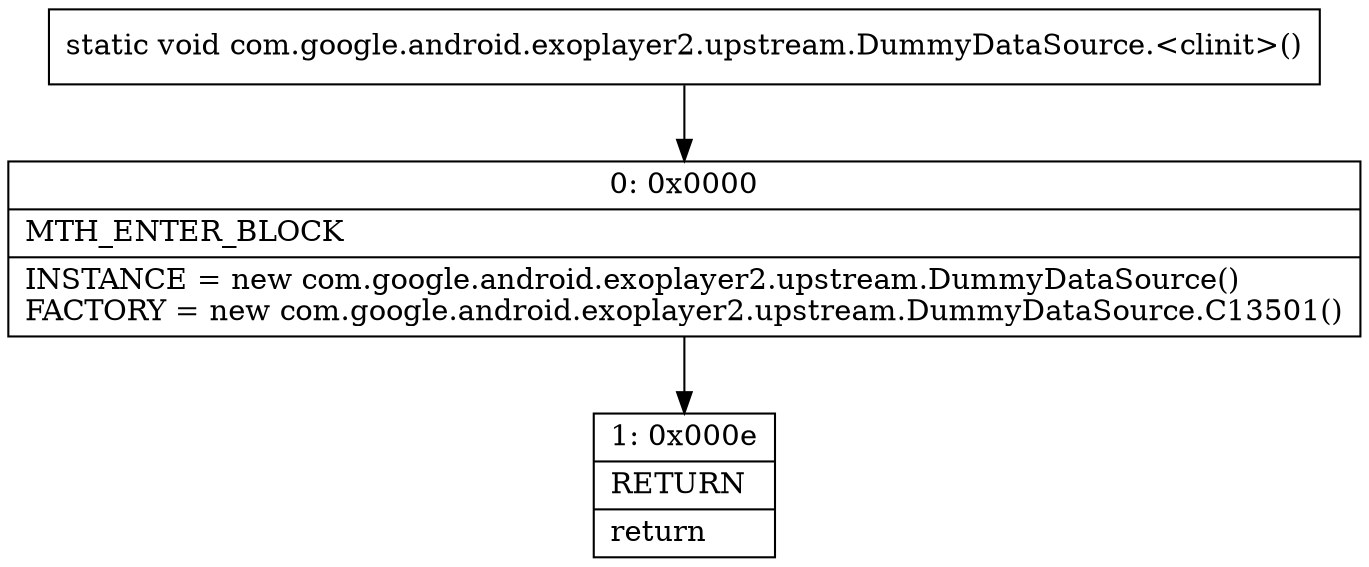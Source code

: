 digraph "CFG forcom.google.android.exoplayer2.upstream.DummyDataSource.\<clinit\>()V" {
Node_0 [shape=record,label="{0\:\ 0x0000|MTH_ENTER_BLOCK\l|INSTANCE = new com.google.android.exoplayer2.upstream.DummyDataSource()\lFACTORY = new com.google.android.exoplayer2.upstream.DummyDataSource.C13501()\l}"];
Node_1 [shape=record,label="{1\:\ 0x000e|RETURN\l|return\l}"];
MethodNode[shape=record,label="{static void com.google.android.exoplayer2.upstream.DummyDataSource.\<clinit\>() }"];
MethodNode -> Node_0;
Node_0 -> Node_1;
}

